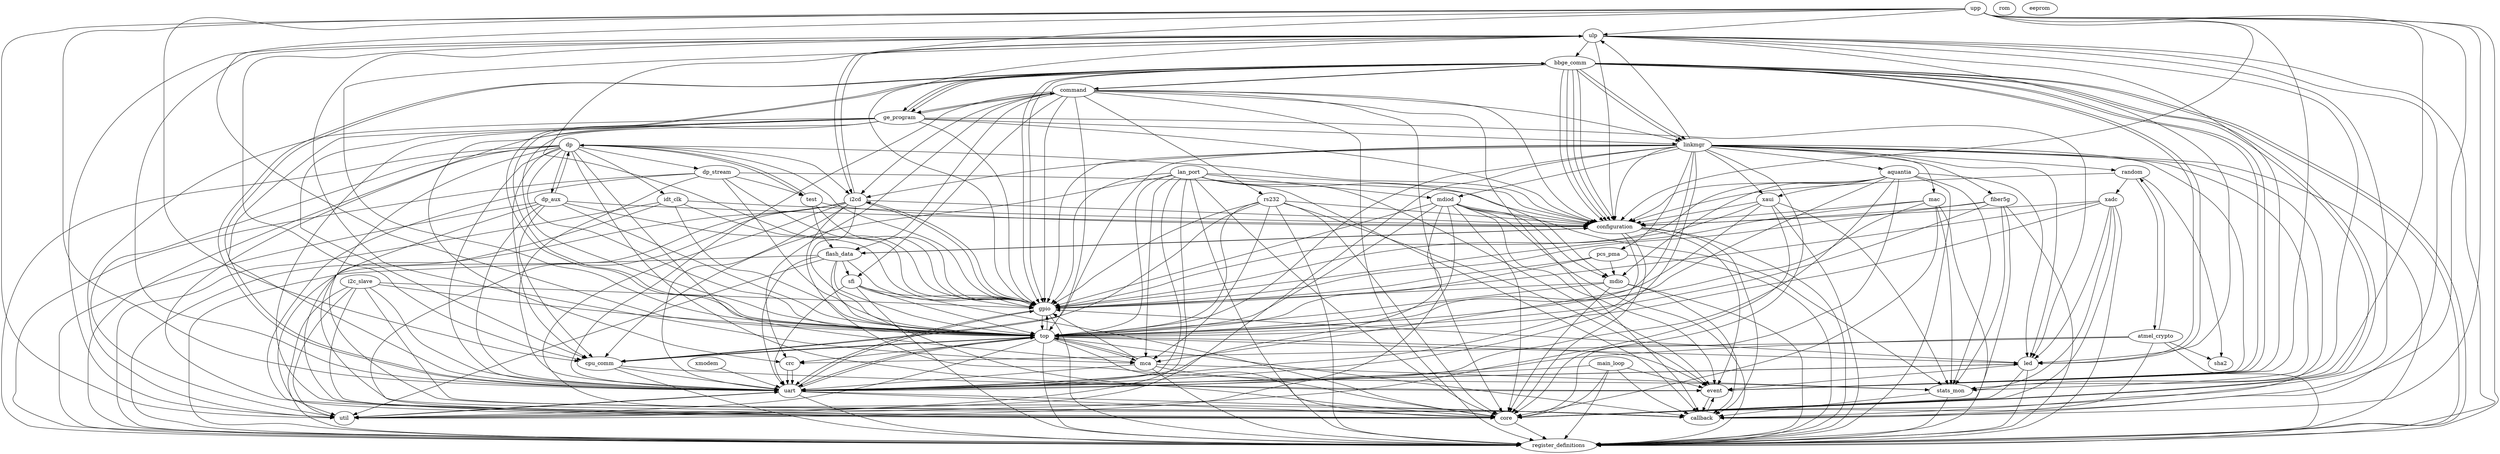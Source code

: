 digraph {
ulp [label="ulp"]
rs232 [label="rs232"]
rom [label="rom"]
command [label="command"]
ge_program [label="ge_program"]
lan_port [label="lan_port"]
dp [label="dp"]
dp_stream [label="dp_stream"]
dp_aux [label="dp_aux"]
linkmgr [label="linkmgr"]
xaui [label="xaui"]
idt_clk [label="idt_clk"]
fiber5g [label="fiber5g"]
i2cd [label="i2cd"]
led [label="led"]
bbge_comm [label="bbge_comm"]
gpio [label="gpio"]
eeprom [label="eeprom"]
pcs_pma [label="pcs_pma"]
atmel_crypto [label="atmel_crypto"]
upp [label="upp"]
i2c_slave [label="i2c_slave"]
mdiod [label="mdiod"]
aquantia [label="aquantia"]
mdio [label="mdio"]
xmodem [label="xmodem"]
mca [label="mca"]
cpu_comm [label="cpu_comm"]
test [label="test"]
configuration [label="configuration"]
flash_data [label="flash_data"]
random [label="random"]
xadc [label="xadc"]
stats_mon [label="stats_mon"]
callback [label="callback"]
event [label="event"]
main_loop [label="main_loop"]
mac [label="mac"]
top [label="top"]
util [label="util"]
sfi [label="sfi"]
crc [label="crc"]
bbge_comm [label="bbge_comm"]
uart [label="uart"]
core [label="core"]
sha2 [label="sha2"]
register_definitions [label="register_definitions"]
crc [label="crc"]
ulp -> bbge_comm
ulp -> cpu_comm
ulp -> mca
ulp -> i2cd
ulp -> stats_mon
ulp -> configuration
ulp -> event
ulp -> callback
ulp -> uart
ulp -> core
ulp -> led
ulp -> util
ulp -> top
ulp -> gpio
ulp -> register_definitions
rs232 -> configuration
rs232 -> cpu_comm
rs232 -> event
rs232 -> mca
rs232 -> gpio
rs232 -> top
rs232 -> core
rs232 -> register_definitions
command -> rs232
command -> ge_program
command -> flash_data
command -> sfi
command -> linkmgr
command -> callback
command -> uart
command -> crc
command -> top
command -> configuration
command -> core
command -> i2cd
command -> gpio
command -> register_definitions
ge_program -> configuration
ge_program -> command
ge_program -> crc
ge_program -> linkmgr
ge_program -> bbge_comm
ge_program -> led
ge_program -> uart
ge_program -> cpu_comm
ge_program -> top
ge_program -> core
ge_program -> util
ge_program -> gpio
ge_program -> register_definitions
lan_port -> cpu_comm
lan_port -> mca
lan_port -> mdiod
lan_port -> mdio
lan_port -> event
lan_port -> configuration
lan_port -> callback
lan_port -> uart
lan_port -> util
lan_port -> top
lan_port -> core
lan_port -> gpio
lan_port -> register_definitions
dp -> dp_stream
dp -> dp_aux
dp -> cpu_comm
dp -> mca
dp -> i2cd
dp -> test
dp -> configuration
dp -> callback
dp -> event
dp -> util
dp -> top
dp -> core
dp -> uart
dp -> idt_clk
dp -> gpio
dp -> register_definitions
dp_stream -> top
dp_stream -> gpio
dp_stream -> test
dp_stream -> uart
dp_stream -> core
dp_stream -> configuration
dp_stream -> register_definitions
dp_aux -> cpu_comm
dp_aux -> callback
dp_aux -> top
dp_aux -> gpio
dp_aux -> dp
dp_aux -> uart
dp_aux -> register_definitions
dp_aux -> configuration
linkmgr -> stats_mon
linkmgr -> ulp
linkmgr -> event
linkmgr -> aquantia
linkmgr -> xaui
linkmgr -> mdiod
linkmgr -> fiber5g
linkmgr -> led
linkmgr -> uart
linkmgr -> cpu_comm
linkmgr -> mca
linkmgr -> mac
linkmgr -> pcs_pma
linkmgr -> top
linkmgr -> core
linkmgr -> util
linkmgr -> gpio
linkmgr -> configuration
linkmgr -> callback
linkmgr -> random
linkmgr -> i2cd
linkmgr -> register_definitions
xaui -> configuration
xaui -> stats_mon
xaui -> util
xaui -> top
xaui -> gpio
xaui -> register_definitions
idt_clk -> top
idt_clk -> gpio
idt_clk -> core
idt_clk -> register_definitions
idt_clk -> configuration
fiber5g -> stats_mon
fiber5g -> configuration
fiber5g -> gpio
fiber5g -> top
fiber5g -> core
fiber5g -> register_definitions
i2cd -> stats_mon
i2cd -> ulp
i2cd -> configuration
i2cd -> uart
i2cd -> util
i2cd -> callback
i2cd -> top
i2cd -> core
i2cd -> gpio
i2cd -> register_definitions
led -> event
led -> uart
led -> gpio
led -> core
led -> register_definitions
bbge_comm -> configuration
bbge_comm -> linkmgr
bbge_comm -> command
bbge_comm -> event
bbge_comm -> ge_program
bbge_comm -> led
bbge_comm -> configuration
bbge_comm -> uart
bbge_comm -> top
bbge_comm -> gpio
bbge_comm -> register_definitions
bbge_comm -> core
gpio -> uart
gpio -> i2cd
gpio -> top
gpio -> register_definitions
pcs_pma -> mdio
pcs_pma -> top
pcs_pma -> gpio
pcs_pma -> register_definitions
atmel_crypto -> random
atmel_crypto -> callback
atmel_crypto -> uart
atmel_crypto -> sha2
atmel_crypto -> crc
atmel_crypto -> register_definitions
upp -> ulp
upp -> cpu_comm
upp -> stats_mon
upp -> configuration
upp -> event
upp -> callback
upp -> uart
upp -> util
upp -> core
upp -> top
upp -> gpio
upp -> register_definitions
i2c_slave -> callback
i2c_slave -> uart
i2c_slave -> top
i2c_slave -> util
i2c_slave -> gpio
i2c_slave -> core
i2c_slave -> register_definitions
mdiod -> stats_mon
mdiod -> event
mdiod -> uart
mdiod -> mdio
mdiod -> top
mdiod -> gpio
mdiod -> core
mdiod -> util
mdiod -> configuration
mdiod -> register_definitions
aquantia -> stats_mon
aquantia -> xaui
aquantia -> mdio
aquantia -> configuration
aquantia -> top
aquantia -> led
aquantia -> gpio
aquantia -> core
aquantia -> uart
aquantia -> register_definitions
mdio -> callback
mdio -> top
mdio -> gpio
mdio -> core
mdio -> register_definitions
xmodem -> uart
mca -> stats_mon
mca -> uart
mca -> top
mca -> gpio
mca -> core
mca -> register_definitions
cpu_comm -> event
cpu_comm -> top
cpu_comm -> register_definitions
cpu_comm -> uart
test -> dp
test -> flash_data
test -> configuration
test -> gpio
configuration -> flash_data
configuration -> event
configuration -> callback
configuration -> core
configuration -> uart
configuration -> register_definitions
flash_data -> core
flash_data -> top
flash_data -> gpio
flash_data -> util
flash_data -> sfi
flash_data -> configuration
flash_data -> uart
flash_data -> register_definitions
random -> atmel_crypto
random -> configuration
random -> xadc
random -> sha2
xadc -> stats_mon
xadc -> configuration
xadc -> top
xadc -> led
xadc -> gpio
xadc -> core
xadc -> register_definitions
stats_mon -> callback
stats_mon -> register_definitions
callback -> event
event -> callback
main_loop -> callback
main_loop -> uart
main_loop -> event
main_loop -> core
main_loop -> register_definitions
mac -> configuration
mac -> stats_mon
mac -> top
mac -> core
mac -> gpio
mac -> register_definitions
top -> crc
top -> callback
top -> event
top -> cpu_comm
top -> mca
top -> led
top -> util
top -> uart
top -> gpio
top -> core
top -> register_definitions
util -> uart
sfi -> top
sfi -> gpio
sfi -> core
sfi -> uart
sfi -> register_definitions
crc -> uart
bbge_comm -> configuration
bbge_comm -> linkmgr
bbge_comm -> command
bbge_comm -> event
bbge_comm -> ge_program
bbge_comm -> led
bbge_comm -> configuration
bbge_comm -> uart
bbge_comm -> top
bbge_comm -> gpio
bbge_comm -> register_definitions
bbge_comm -> core
uart -> callback
uart -> led
uart -> top
uart -> gpio
uart -> util
uart -> core
uart -> register_definitions
core -> register_definitions
crc -> uart
}
